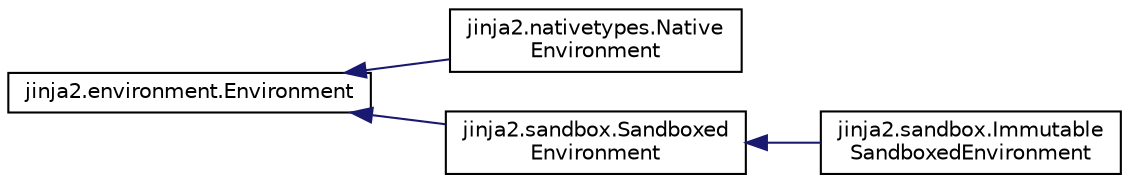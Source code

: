 digraph "Graphical Class Hierarchy"
{
 // LATEX_PDF_SIZE
  edge [fontname="Helvetica",fontsize="10",labelfontname="Helvetica",labelfontsize="10"];
  node [fontname="Helvetica",fontsize="10",shape=record];
  rankdir="LR";
  Node0 [label="jinja2.environment.Environment",height=0.2,width=0.4,color="black", fillcolor="white", style="filled",URL="$classjinja2_1_1environment_1_1Environment.html",tooltip=" "];
  Node0 -> Node1 [dir="back",color="midnightblue",fontsize="10",style="solid",fontname="Helvetica"];
  Node1 [label="jinja2.nativetypes.Native\lEnvironment",height=0.2,width=0.4,color="black", fillcolor="white", style="filled",URL="$classjinja2_1_1nativetypes_1_1NativeEnvironment.html",tooltip=" "];
  Node0 -> Node2 [dir="back",color="midnightblue",fontsize="10",style="solid",fontname="Helvetica"];
  Node2 [label="jinja2.sandbox.Sandboxed\lEnvironment",height=0.2,width=0.4,color="black", fillcolor="white", style="filled",URL="$classjinja2_1_1sandbox_1_1SandboxedEnvironment.html",tooltip=" "];
  Node2 -> Node3 [dir="back",color="midnightblue",fontsize="10",style="solid",fontname="Helvetica"];
  Node3 [label="jinja2.sandbox.Immutable\lSandboxedEnvironment",height=0.2,width=0.4,color="black", fillcolor="white", style="filled",URL="$classjinja2_1_1sandbox_1_1ImmutableSandboxedEnvironment.html",tooltip=" "];
}
